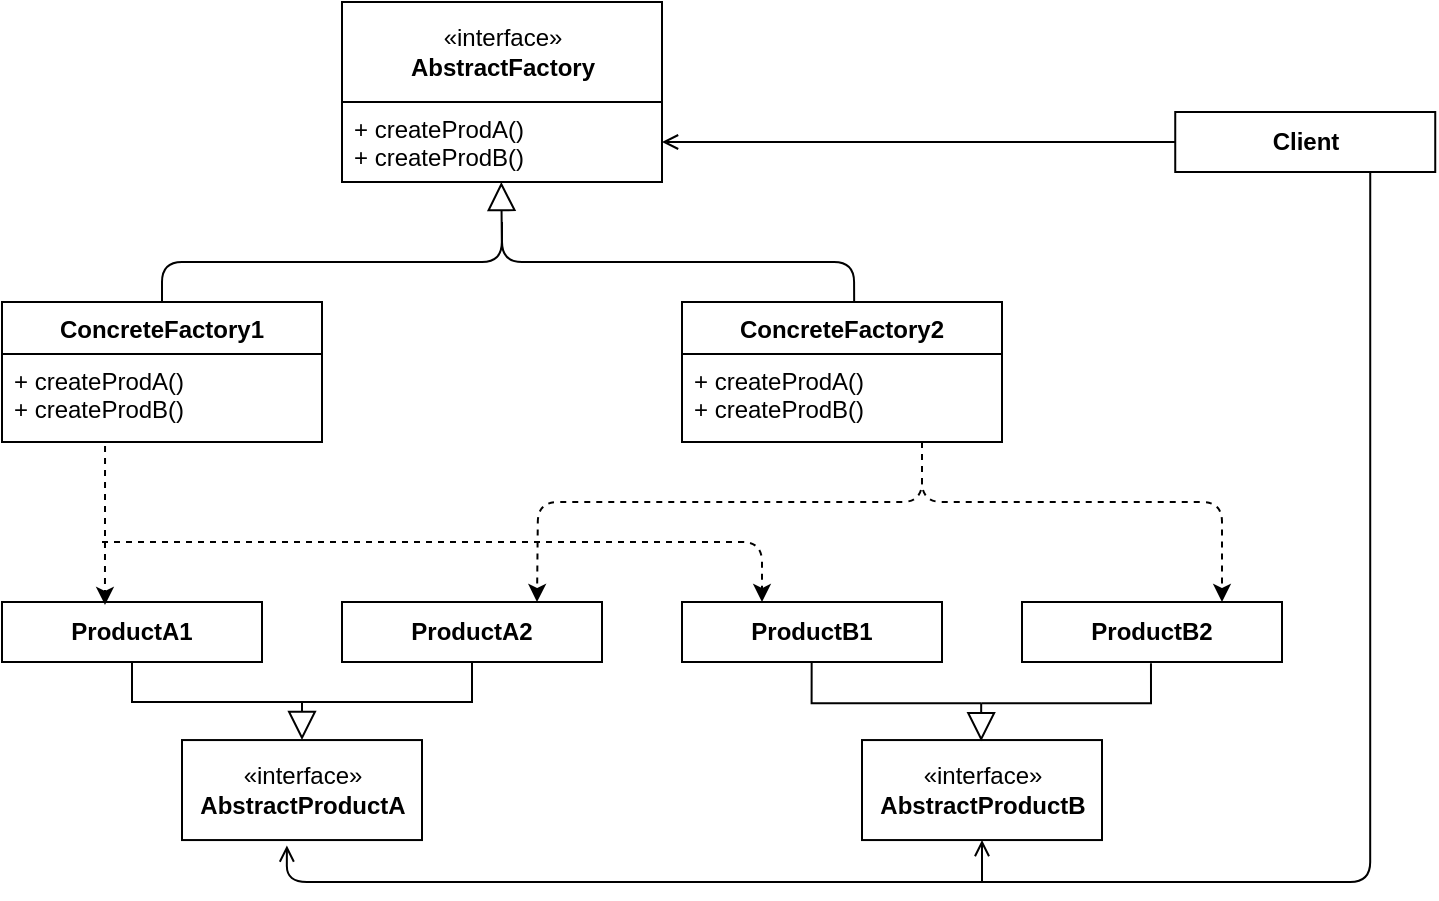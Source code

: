 <mxfile version="12.4.3" type="device" pages="1"><diagram id="1-tP55eEHLwgXrHrgmTi" name="Page-1"><mxGraphModel dx="1022" dy="592" grid="1" gridSize="10" guides="1" tooltips="1" connect="1" arrows="1" fold="1" page="1" pageScale="1" pageWidth="827" pageHeight="1169" math="0" shadow="0"><root><mxCell id="0"/><mxCell id="1" parent="0"/><mxCell id="Ks9fpAyh0Lyycw7zTRw--2" value="" style="rounded=0;whiteSpace=wrap;html=1;fillColor=none;" vertex="1" parent="1"><mxGeometry x="280" y="160" width="160" height="40" as="geometry"/></mxCell><mxCell id="AX5PEbP-eGR-RkNelQRe-14" value="+ createProdA()&#10;+ createProdB()" style="text;strokeColor=none;fillColor=none;align=left;verticalAlign=top;spacingLeft=4;spacingRight=4;overflow=hidden;rotatable=0;points=[[0,0.5],[1,0.5]];portConstraint=eastwest;fontStyle=0" parent="1" vertex="1"><mxGeometry x="280" y="160" width="160" height="40" as="geometry"/></mxCell><mxCell id="Ks9fpAyh0Lyycw7zTRw--31" style="edgeStyle=orthogonalEdgeStyle;orthogonalLoop=1;jettySize=auto;html=1;exitX=0;exitY=0.5;exitDx=0;exitDy=0;entryX=1;entryY=0.5;entryDx=0;entryDy=0;endArrow=open;endFill=0;rounded=1;" edge="1" parent="1" source="_qmnuAGC6pc0ymlyYVWd-2" target="AX5PEbP-eGR-RkNelQRe-14"><mxGeometry relative="1" as="geometry"/></mxCell><mxCell id="Ks9fpAyh0Lyycw7zTRw--37" style="edgeStyle=orthogonalEdgeStyle;rounded=1;orthogonalLoop=1;jettySize=auto;html=1;exitX=0.75;exitY=1;exitDx=0;exitDy=0;endArrow=open;endFill=0;entryX=0.437;entryY=1.054;entryDx=0;entryDy=0;entryPerimeter=0;" edge="1" parent="1" source="_qmnuAGC6pc0ymlyYVWd-2" target="Ks9fpAyh0Lyycw7zTRw--3"><mxGeometry relative="1" as="geometry"><mxPoint x="250" y="550" as="targetPoint"/><Array as="points"><mxPoint x="794" y="550"/><mxPoint x="252" y="550"/></Array></mxGeometry></mxCell><mxCell id="_qmnuAGC6pc0ymlyYVWd-2" value="&lt;b&gt;Client&lt;/b&gt;" style="rounded=0;whiteSpace=wrap;html=1;" parent="1" vertex="1"><mxGeometry x="696.62" y="165" width="130" height="30" as="geometry"/></mxCell><mxCell id="_qmnuAGC6pc0ymlyYVWd-3" value="" style="endArrow=block;endFill=0;endSize=12;html=1;entryX=0.5;entryY=0;entryDx=0;entryDy=0;" parent="1" target="Ks9fpAyh0Lyycw7zTRw--3" edge="1"><mxGeometry width="160" relative="1" as="geometry"><mxPoint x="260" y="460" as="sourcePoint"/><mxPoint x="260" y="440" as="targetPoint"/></mxGeometry></mxCell><mxCell id="Ks9fpAyh0Lyycw7zTRw--1" value="«interface»&lt;br&gt;&lt;b&gt;AbstractFactory&lt;/b&gt;" style="html=1;" vertex="1" parent="1"><mxGeometry x="280" y="110" width="160" height="50" as="geometry"/></mxCell><mxCell id="Ks9fpAyh0Lyycw7zTRw--3" value="«interface»&lt;br&gt;&lt;b&gt;AbstractProductA&lt;/b&gt;" style="html=1;fillColor=none;" vertex="1" parent="1"><mxGeometry x="200" y="479.03" width="120" height="50" as="geometry"/></mxCell><mxCell id="Ks9fpAyh0Lyycw7zTRw--4" value="«interface»&lt;br&gt;&lt;b&gt;AbstractProductB&lt;/b&gt;" style="html=1;fillColor=none;" vertex="1" parent="1"><mxGeometry x="540" y="479.03" width="120" height="50" as="geometry"/></mxCell><mxCell id="Ks9fpAyh0Lyycw7zTRw--9" style="edgeStyle=orthogonalEdgeStyle;rounded=0;orthogonalLoop=1;jettySize=auto;html=1;exitX=0.5;exitY=1;exitDx=0;exitDy=0;endArrow=none;endFill=0;" edge="1" parent="1" source="Ks9fpAyh0Lyycw7zTRw--5"><mxGeometry relative="1" as="geometry"><mxPoint x="260" y="460" as="targetPoint"/><Array as="points"><mxPoint x="175" y="460"/><mxPoint x="260" y="460"/></Array></mxGeometry></mxCell><mxCell id="Ks9fpAyh0Lyycw7zTRw--5" value="&lt;b&gt;ProductA1&lt;/b&gt;" style="rounded=0;whiteSpace=wrap;html=1;" vertex="1" parent="1"><mxGeometry x="110" y="410" width="130" height="30" as="geometry"/></mxCell><mxCell id="Ks9fpAyh0Lyycw7zTRw--11" value="" style="edgeStyle=orthogonalEdgeStyle;rounded=0;orthogonalLoop=1;jettySize=auto;html=1;endArrow=none;endFill=0;" edge="1" parent="1" source="Ks9fpAyh0Lyycw7zTRw--6"><mxGeometry relative="1" as="geometry"><mxPoint x="260" y="460" as="targetPoint"/><Array as="points"><mxPoint x="345" y="460"/><mxPoint x="260" y="460"/></Array></mxGeometry></mxCell><mxCell id="Ks9fpAyh0Lyycw7zTRw--6" value="&lt;b&gt;ProductA2&lt;/b&gt;" style="rounded=0;whiteSpace=wrap;html=1;" vertex="1" parent="1"><mxGeometry x="280" y="410" width="130" height="30" as="geometry"/></mxCell><mxCell id="Ks9fpAyh0Lyycw7zTRw--7" value="&lt;b&gt;ProductB1&lt;/b&gt;" style="rounded=0;whiteSpace=wrap;html=1;" vertex="1" parent="1"><mxGeometry x="450" y="410" width="130" height="30" as="geometry"/></mxCell><mxCell id="Ks9fpAyh0Lyycw7zTRw--8" value="&lt;b&gt;ProductB2&lt;/b&gt;" style="rounded=0;whiteSpace=wrap;html=1;" vertex="1" parent="1"><mxGeometry x="620" y="410" width="130" height="30" as="geometry"/></mxCell><mxCell id="Ks9fpAyh0Lyycw7zTRw--15" value="ConcreteFactory1" style="swimlane;fontStyle=1;align=center;verticalAlign=top;childLayout=stackLayout;horizontal=1;startSize=26;horizontalStack=0;resizeParent=1;resizeParentMax=0;resizeLast=0;collapsible=1;marginBottom=0;fillColor=none;" vertex="1" parent="1"><mxGeometry x="110" y="260" width="160" height="70" as="geometry"/></mxCell><mxCell id="Ks9fpAyh0Lyycw7zTRw--18" value="+ createProdA()&#10;+ createProdB()" style="text;strokeColor=none;fillColor=none;align=left;verticalAlign=top;spacingLeft=4;spacingRight=4;overflow=hidden;rotatable=0;points=[[0,0.5],[1,0.5]];portConstraint=eastwest;" vertex="1" parent="Ks9fpAyh0Lyycw7zTRw--15"><mxGeometry y="26" width="160" height="44" as="geometry"/></mxCell><mxCell id="Ks9fpAyh0Lyycw7zTRw--19" value="ConcreteFactory2" style="swimlane;fontStyle=1;align=center;verticalAlign=top;childLayout=stackLayout;horizontal=1;startSize=26;horizontalStack=0;resizeParent=1;resizeParentMax=0;resizeLast=0;collapsible=1;marginBottom=0;fillColor=none;" vertex="1" parent="1"><mxGeometry x="450" y="260" width="160" height="70" as="geometry"/></mxCell><mxCell id="Ks9fpAyh0Lyycw7zTRw--20" value="+ createProdA()&#10;+ createProdB()" style="text;strokeColor=none;fillColor=none;align=left;verticalAlign=top;spacingLeft=4;spacingRight=4;overflow=hidden;rotatable=0;points=[[0,0.5],[1,0.5]];portConstraint=eastwest;" vertex="1" parent="Ks9fpAyh0Lyycw7zTRw--19"><mxGeometry y="26" width="160" height="44" as="geometry"/></mxCell><mxCell id="Ks9fpAyh0Lyycw7zTRw--21" value="" style="endArrow=block;endFill=0;endSize=12;html=1;entryX=0.5;entryY=1;entryDx=0;entryDy=0;exitX=0.5;exitY=0;exitDx=0;exitDy=0;" edge="1" parent="1" source="Ks9fpAyh0Lyycw7zTRw--15"><mxGeometry width="160" relative="1" as="geometry"><mxPoint x="360" y="250" as="sourcePoint"/><mxPoint x="359.66" y="200.0" as="targetPoint"/><Array as="points"><mxPoint x="190" y="240"/><mxPoint x="360" y="240"/></Array></mxGeometry></mxCell><mxCell id="Ks9fpAyh0Lyycw7zTRw--22" value="" style="endArrow=classic;html=1;exitX=0.322;exitY=1.045;exitDx=0;exitDy=0;exitPerimeter=0;entryX=0.396;entryY=0.048;entryDx=0;entryDy=0;entryPerimeter=0;dashed=1;" edge="1" parent="1" source="Ks9fpAyh0Lyycw7zTRw--18" target="Ks9fpAyh0Lyycw7zTRw--5"><mxGeometry width="50" height="50" relative="1" as="geometry"><mxPoint x="60" y="430" as="sourcePoint"/><mxPoint x="110" y="380" as="targetPoint"/></mxGeometry></mxCell><mxCell id="Ks9fpAyh0Lyycw7zTRw--23" value="" style="endArrow=classic;html=1;dashed=1;" edge="1" parent="1"><mxGeometry width="50" height="50" relative="1" as="geometry"><mxPoint x="160" y="380" as="sourcePoint"/><mxPoint x="490" y="410" as="targetPoint"/><Array as="points"><mxPoint x="490" y="380"/></Array></mxGeometry></mxCell><mxCell id="Ks9fpAyh0Lyycw7zTRw--26" value="" style="endArrow=classic;html=1;dashed=1;exitX=0.75;exitY=1;exitDx=0;exitDy=0;" edge="1" parent="1" source="Ks9fpAyh0Lyycw7zTRw--19"><mxGeometry width="50" height="50" relative="1" as="geometry"><mxPoint x="559" y="360" as="sourcePoint"/><mxPoint x="720" y="410" as="targetPoint"/><Array as="points"><mxPoint x="570" y="360"/><mxPoint x="720" y="360"/></Array></mxGeometry></mxCell><mxCell id="Ks9fpAyh0Lyycw7zTRw--27" value="" style="endArrow=classic;html=1;dashed=1;entryX=0.75;entryY=0;entryDx=0;entryDy=0;exitX=0.75;exitY=1;exitDx=0;exitDy=0;" edge="1" parent="1" source="Ks9fpAyh0Lyycw7zTRw--19" target="Ks9fpAyh0Lyycw7zTRw--6"><mxGeometry width="50" height="50" relative="1" as="geometry"><mxPoint x="540" y="360" as="sourcePoint"/><mxPoint x="430" y="330" as="targetPoint"/><Array as="points"><mxPoint x="570" y="360"/><mxPoint x="491" y="360"/><mxPoint x="378" y="360"/></Array></mxGeometry></mxCell><mxCell id="Ks9fpAyh0Lyycw7zTRw--28" value="" style="endArrow=none;html=1;entryX=0.538;entryY=0.004;entryDx=0;entryDy=0;entryPerimeter=0;" edge="1" parent="1" target="Ks9fpAyh0Lyycw7zTRw--19"><mxGeometry width="50" height="50" relative="1" as="geometry"><mxPoint x="360" y="220" as="sourcePoint"/><mxPoint x="470" y="220" as="targetPoint"/><Array as="points"><mxPoint x="360" y="240"/><mxPoint x="536" y="240"/></Array></mxGeometry></mxCell><mxCell id="Ks9fpAyh0Lyycw7zTRw--34" value="" style="endArrow=block;endFill=0;endSize=12;html=1;entryX=0.5;entryY=0;entryDx=0;entryDy=0;" edge="1" parent="1"><mxGeometry width="160" relative="1" as="geometry"><mxPoint x="599.59" y="460.62" as="sourcePoint"/><mxPoint x="599.59" y="479.65" as="targetPoint"/></mxGeometry></mxCell><mxCell id="Ks9fpAyh0Lyycw7zTRw--35" style="edgeStyle=orthogonalEdgeStyle;rounded=0;orthogonalLoop=1;jettySize=auto;html=1;exitX=0.5;exitY=1;exitDx=0;exitDy=0;endArrow=none;endFill=0;" edge="1" parent="1"><mxGeometry relative="1" as="geometry"><mxPoint x="599.659" y="460.344" as="targetPoint"/><mxPoint x="514.831" y="440.344" as="sourcePoint"/><Array as="points"><mxPoint x="514.59" y="460.62"/><mxPoint x="599.59" y="460.62"/></Array></mxGeometry></mxCell><mxCell id="Ks9fpAyh0Lyycw7zTRw--36" value="" style="edgeStyle=orthogonalEdgeStyle;rounded=0;orthogonalLoop=1;jettySize=auto;html=1;endArrow=none;endFill=0;" edge="1" parent="1"><mxGeometry relative="1" as="geometry"><mxPoint x="684.487" y="440.62" as="sourcePoint"/><mxPoint x="599.659" y="460.344" as="targetPoint"/><Array as="points"><mxPoint x="684.59" y="460.62"/><mxPoint x="599.59" y="460.62"/></Array></mxGeometry></mxCell><mxCell id="Ks9fpAyh0Lyycw7zTRw--38" value="" style="endArrow=open;html=1;entryX=0.5;entryY=1;entryDx=0;entryDy=0;endFill=0;" edge="1" parent="1" target="Ks9fpAyh0Lyycw7zTRw--4"><mxGeometry width="50" height="50" relative="1" as="geometry"><mxPoint x="600" y="550" as="sourcePoint"/><mxPoint x="510" y="570" as="targetPoint"/></mxGeometry></mxCell></root></mxGraphModel></diagram></mxfile>